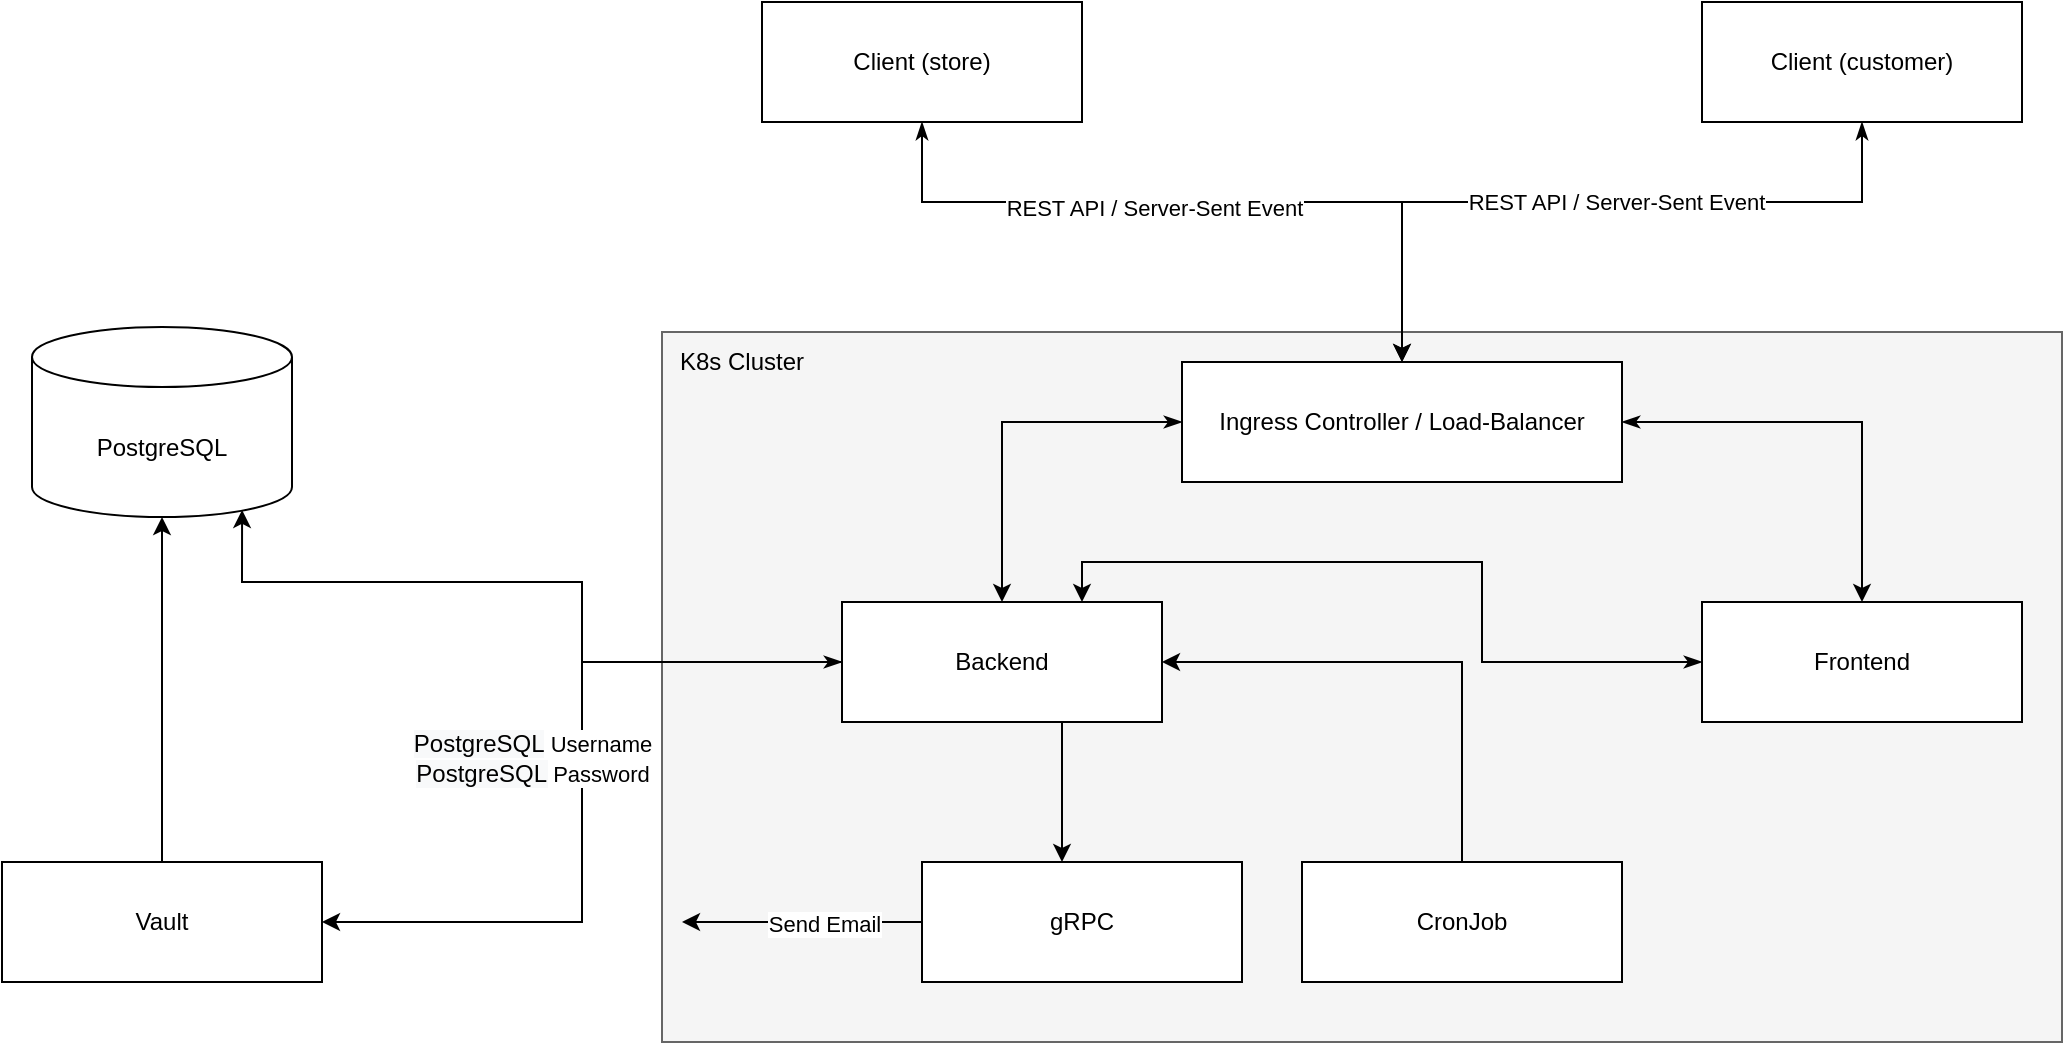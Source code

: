 <mxfile version="16.5.3"><diagram id="-48Sw4Ap0aiNk3PZ8tSn" name="Page-1"><mxGraphModel dx="946" dy="650" grid="1" gridSize="10" guides="1" tooltips="1" connect="1" arrows="1" fold="1" page="1" pageScale="1" pageWidth="1169" pageHeight="827" math="0" shadow="0"><root><mxCell id="0"/><mxCell id="1" parent="0"/><mxCell id="ZiimvW08dFeXqqdVArBR-33" style="edgeStyle=orthogonalEdgeStyle;rounded=0;orthogonalLoop=1;jettySize=auto;html=1;startArrow=none;startFill=0;" parent="1" source="ZiimvW08dFeXqqdVArBR-2" target="ZiimvW08dFeXqqdVArBR-43" edge="1"><mxGeometry relative="1" as="geometry"><mxPoint x="110" y="390" as="targetPoint"/></mxGeometry></mxCell><mxCell id="ZiimvW08dFeXqqdVArBR-2" value="Vault" style="rounded=0;whiteSpace=wrap;html=1;" parent="1" vertex="1"><mxGeometry x="30" y="520" width="160" height="60" as="geometry"/></mxCell><mxCell id="ZiimvW08dFeXqqdVArBR-7" value="" style="rounded=0;whiteSpace=wrap;html=1;fillColor=#f5f5f5;strokeColor=#666666;fontColor=#333333;" parent="1" vertex="1"><mxGeometry x="360" y="255" width="700" height="355" as="geometry"/></mxCell><mxCell id="ZiimvW08dFeXqqdVArBR-15" style="edgeStyle=orthogonalEdgeStyle;rounded=0;orthogonalLoop=1;jettySize=auto;html=1;startArrow=classicThin;startFill=1;" parent="1" source="ZiimvW08dFeXqqdVArBR-8" target="ZiimvW08dFeXqqdVArBR-6" edge="1"><mxGeometry relative="1" as="geometry"><Array as="points"><mxPoint x="490" y="190"/><mxPoint x="730" y="190"/></Array></mxGeometry></mxCell><mxCell id="ZiimvW08dFeXqqdVArBR-19" value="REST API / Server-Sent Event" style="edgeLabel;html=1;align=center;verticalAlign=middle;resizable=0;points=[];" parent="ZiimvW08dFeXqqdVArBR-15" vertex="1" connectable="0"><mxGeometry x="-0.402" y="-3" relative="1" as="geometry"><mxPoint x="48" as="offset"/></mxGeometry></mxCell><mxCell id="ZiimvW08dFeXqqdVArBR-8" value="Client (store)" style="rounded=0;whiteSpace=wrap;html=1;" parent="1" vertex="1"><mxGeometry x="410" y="90" width="160" height="60" as="geometry"/></mxCell><mxCell id="ZiimvW08dFeXqqdVArBR-16" value="" style="edgeStyle=orthogonalEdgeStyle;rounded=0;orthogonalLoop=1;jettySize=auto;html=1;startArrow=classicThin;startFill=1;entryX=0.5;entryY=0;entryDx=0;entryDy=0;" parent="1" source="ZiimvW08dFeXqqdVArBR-9" target="ZiimvW08dFeXqqdVArBR-6" edge="1"><mxGeometry relative="1" as="geometry"><Array as="points"><mxPoint x="960" y="190"/><mxPoint x="730" y="190"/></Array></mxGeometry></mxCell><mxCell id="ZiimvW08dFeXqqdVArBR-20" value="REST API / Server-Sent Event" style="edgeLabel;html=1;align=center;verticalAlign=middle;resizable=0;points=[];" parent="ZiimvW08dFeXqqdVArBR-16" vertex="1" connectable="0"><mxGeometry x="0.022" relative="1" as="geometry"><mxPoint x="16" as="offset"/></mxGeometry></mxCell><mxCell id="ZiimvW08dFeXqqdVArBR-9" value="Client (customer)" style="rounded=0;whiteSpace=wrap;html=1;" parent="1" vertex="1"><mxGeometry x="880" y="90" width="160" height="60" as="geometry"/></mxCell><mxCell id="ZiimvW08dFeXqqdVArBR-24" style="edgeStyle=orthogonalEdgeStyle;rounded=0;orthogonalLoop=1;jettySize=auto;html=1;startArrow=classicThin;startFill=1;" parent="1" source="ZiimvW08dFeXqqdVArBR-6" target="ZiimvW08dFeXqqdVArBR-4" edge="1"><mxGeometry relative="1" as="geometry"/></mxCell><mxCell id="ZiimvW08dFeXqqdVArBR-25" style="edgeStyle=orthogonalEdgeStyle;rounded=0;orthogonalLoop=1;jettySize=auto;html=1;startArrow=classicThin;startFill=1;" parent="1" source="ZiimvW08dFeXqqdVArBR-6" target="ZiimvW08dFeXqqdVArBR-3" edge="1"><mxGeometry relative="1" as="geometry"/></mxCell><mxCell id="ZiimvW08dFeXqqdVArBR-6" value="Ingress Controller / Load-Balancer" style="rounded=0;whiteSpace=wrap;html=1;" parent="1" vertex="1"><mxGeometry x="620" y="270" width="220" height="60" as="geometry"/></mxCell><mxCell id="ZiimvW08dFeXqqdVArBR-12" value="K8s Cluster" style="text;html=1;strokeColor=none;fillColor=none;align=center;verticalAlign=middle;whiteSpace=wrap;rounded=0;" parent="1" vertex="1"><mxGeometry x="360" y="255" width="80" height="30" as="geometry"/></mxCell><mxCell id="ZiimvW08dFeXqqdVArBR-30" style="edgeStyle=orthogonalEdgeStyle;rounded=0;orthogonalLoop=1;jettySize=auto;html=1;entryX=0.75;entryY=0;entryDx=0;entryDy=0;startArrow=classicThin;startFill=1;" parent="1" source="ZiimvW08dFeXqqdVArBR-3" target="ZiimvW08dFeXqqdVArBR-4" edge="1"><mxGeometry relative="1" as="geometry"><Array as="points"><mxPoint x="770" y="420"/><mxPoint x="770" y="370"/><mxPoint x="570" y="370"/></Array></mxGeometry></mxCell><mxCell id="ZiimvW08dFeXqqdVArBR-3" value="Frontend" style="rounded=0;whiteSpace=wrap;html=1;" parent="1" vertex="1"><mxGeometry x="880" y="390" width="160" height="60" as="geometry"/></mxCell><mxCell id="ZiimvW08dFeXqqdVArBR-31" value="" style="edgeStyle=orthogonalEdgeStyle;rounded=0;orthogonalLoop=1;jettySize=auto;html=1;startArrow=none;startFill=0;" parent="1" source="ZiimvW08dFeXqqdVArBR-4" target="ZiimvW08dFeXqqdVArBR-5" edge="1"><mxGeometry relative="1" as="geometry"><Array as="points"><mxPoint x="560" y="470"/><mxPoint x="560" y="470"/></Array></mxGeometry></mxCell><mxCell id="ZiimvW08dFeXqqdVArBR-35" style="edgeStyle=orthogonalEdgeStyle;rounded=0;orthogonalLoop=1;jettySize=auto;html=1;entryX=1;entryY=0.5;entryDx=0;entryDy=0;startArrow=none;startFill=0;" parent="1" source="ZiimvW08dFeXqqdVArBR-4" target="ZiimvW08dFeXqqdVArBR-2" edge="1"><mxGeometry relative="1" as="geometry"/></mxCell><mxCell id="ZiimvW08dFeXqqdVArBR-38" value="&lt;span style=&quot;font-size: 12px ; background-color: rgb(248 , 249 , 250)&quot;&gt;PostgreSQL&lt;/span&gt;&amp;nbsp;Username&lt;br&gt;&lt;span style=&quot;font-size: 12px ; background-color: rgb(248 , 249 , 250)&quot;&gt;PostgreSQL&lt;/span&gt;&amp;nbsp;Password" style="edgeLabel;html=1;align=center;verticalAlign=middle;resizable=0;points=[];" parent="ZiimvW08dFeXqqdVArBR-35" vertex="1" connectable="0"><mxGeometry x="-0.087" y="1" relative="1" as="geometry"><mxPoint x="-26" as="offset"/></mxGeometry></mxCell><mxCell id="ZiimvW08dFeXqqdVArBR-44" style="edgeStyle=orthogonalEdgeStyle;rounded=0;orthogonalLoop=1;jettySize=auto;html=1;entryX=0.808;entryY=0.963;entryDx=0;entryDy=0;entryPerimeter=0;startArrow=classicThin;startFill=1;" parent="1" source="ZiimvW08dFeXqqdVArBR-4" target="ZiimvW08dFeXqqdVArBR-43" edge="1"><mxGeometry relative="1" as="geometry"><Array as="points"><mxPoint x="320" y="420"/><mxPoint x="320" y="380"/><mxPoint x="150" y="380"/></Array></mxGeometry></mxCell><mxCell id="ZiimvW08dFeXqqdVArBR-4" value="Backend" style="rounded=0;whiteSpace=wrap;html=1;" parent="1" vertex="1"><mxGeometry x="450" y="390" width="160" height="60" as="geometry"/></mxCell><mxCell id="ZiimvW08dFeXqqdVArBR-49" value="" style="edgeStyle=orthogonalEdgeStyle;rounded=0;orthogonalLoop=1;jettySize=auto;html=1;startArrow=none;startFill=0;" parent="1" source="ZiimvW08dFeXqqdVArBR-5" edge="1"><mxGeometry relative="1" as="geometry"><mxPoint x="370" y="550" as="targetPoint"/></mxGeometry></mxCell><mxCell id="ZiimvW08dFeXqqdVArBR-50" value="Send Email" style="edgeLabel;html=1;align=center;verticalAlign=middle;resizable=0;points=[];" parent="ZiimvW08dFeXqqdVArBR-49" vertex="1" connectable="0"><mxGeometry x="0.282" y="-1" relative="1" as="geometry"><mxPoint x="27" y="1" as="offset"/></mxGeometry></mxCell><mxCell id="ZiimvW08dFeXqqdVArBR-5" value="gRPC" style="rounded=0;whiteSpace=wrap;html=1;" parent="1" vertex="1"><mxGeometry x="490" y="520" width="160" height="60" as="geometry"/></mxCell><mxCell id="ZiimvW08dFeXqqdVArBR-29" style="edgeStyle=orthogonalEdgeStyle;rounded=0;orthogonalLoop=1;jettySize=auto;html=1;entryX=1;entryY=0.5;entryDx=0;entryDy=0;startArrow=none;startFill=0;" parent="1" source="ZiimvW08dFeXqqdVArBR-10" target="ZiimvW08dFeXqqdVArBR-4" edge="1"><mxGeometry relative="1" as="geometry"><Array as="points"><mxPoint x="760" y="420"/></Array></mxGeometry></mxCell><mxCell id="ZiimvW08dFeXqqdVArBR-10" value="CronJob" style="rounded=0;whiteSpace=wrap;html=1;" parent="1" vertex="1"><mxGeometry x="680" y="520" width="160" height="60" as="geometry"/></mxCell><mxCell id="ZiimvW08dFeXqqdVArBR-43" value="&lt;span&gt;PostgreSQL&lt;/span&gt;" style="shape=cylinder3;whiteSpace=wrap;html=1;boundedLbl=1;backgroundOutline=1;size=15;" parent="1" vertex="1"><mxGeometry x="45" y="252.5" width="130" height="95" as="geometry"/></mxCell></root></mxGraphModel></diagram></mxfile>
